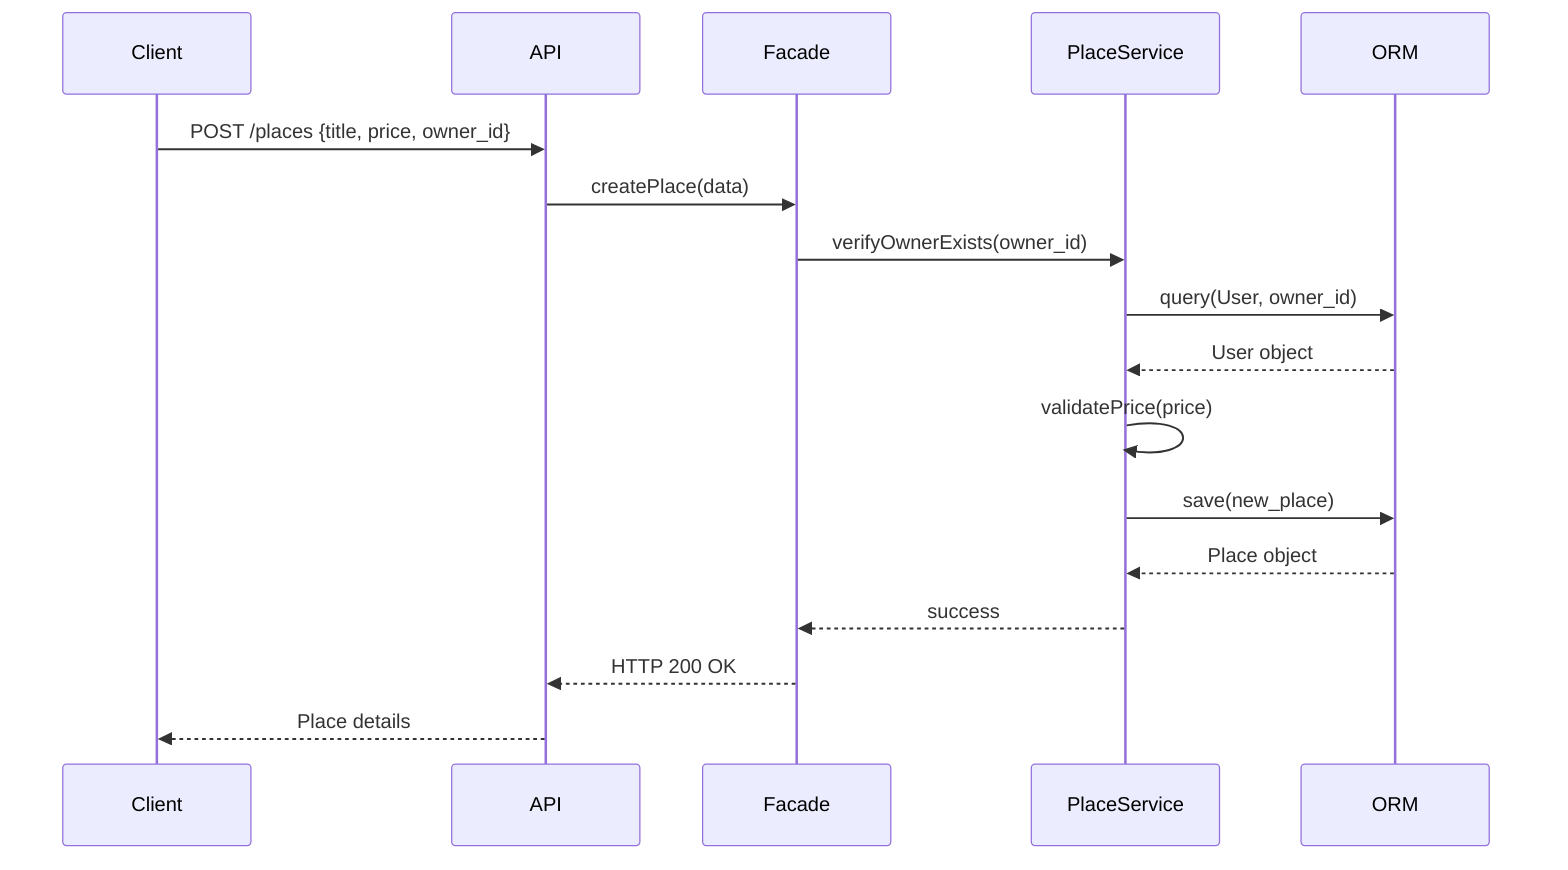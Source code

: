 sequenceDiagram
    participant Client
    participant API
    participant Facade
    participant PlaceService
    participant ORM

    Client->>API: POST /places {title, price, owner_id}
    API->>Facade: createPlace(data)
    Facade->>PlaceService: verifyOwnerExists(owner_id)
    PlaceService->>ORM: query(User, owner_id)
    ORM-->>PlaceService: User object
    PlaceService->>PlaceService: validatePrice(price)
    PlaceService->>ORM: save(new_place)
    ORM-->>PlaceService: Place object
    PlaceService-->>Facade: success
    Facade-->>API: HTTP 200 OK
    API-->>Client: Place details